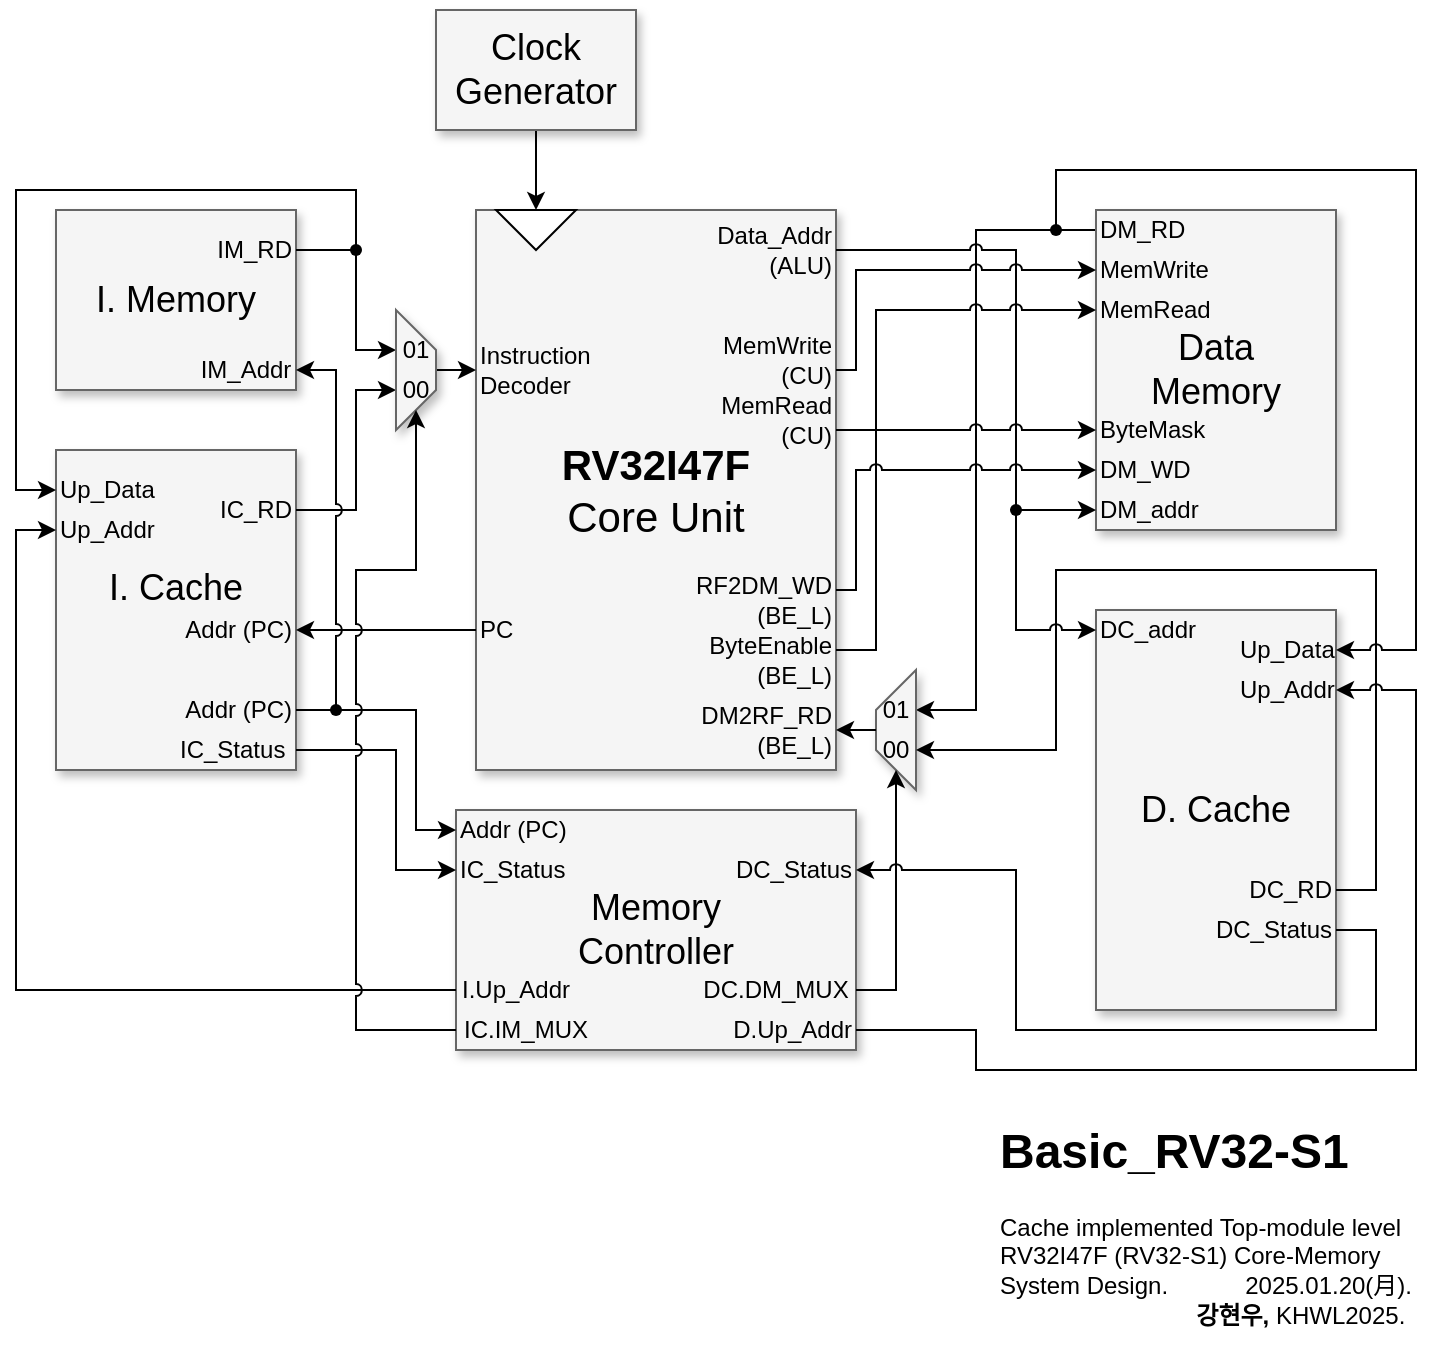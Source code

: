 <mxfile version="26.0.6">
  <diagram name="Page-1" id="90a13364-a465-7bf4-72fc-28e22215d7a0">
    <mxGraphModel dx="948" dy="1552" grid="1" gridSize="10" guides="1" tooltips="1" connect="1" arrows="1" fold="1" page="1" pageScale="1.5" pageWidth="1169" pageHeight="826" background="none" math="0" shadow="0">
      <root>
        <mxCell id="0" style=";html=1;" />
        <mxCell id="1" style=";html=1;" parent="0" />
        <mxCell id="vSUFQTlU9pvVbKKtqVWv-30" value="" style="group" parent="1" vertex="1" connectable="0">
          <mxGeometry x="1080" y="640" width="120" height="200" as="geometry" />
        </mxCell>
        <mxCell id="3a17f1ce550125da-5" value="D. Cache" style="whiteSpace=wrap;html=1;shadow=1;fontSize=18;fillColor=#f5f5f5;strokeColor=#666666;container=0;" parent="vSUFQTlU9pvVbKKtqVWv-30" vertex="1">
          <mxGeometry width="120" height="200" as="geometry" />
        </mxCell>
        <mxCell id="TZqJoyw8SQo_n2cczf-P-13" value="DC_addr" style="text;html=1;align=left;verticalAlign=middle;whiteSpace=wrap;rounded=0;container=0;" parent="vSUFQTlU9pvVbKKtqVWv-30" vertex="1">
          <mxGeometry width="60" height="20" as="geometry" />
        </mxCell>
        <mxCell id="TZqJoyw8SQo_n2cczf-P-17" value="DC_RD" style="text;html=1;align=right;verticalAlign=middle;whiteSpace=wrap;rounded=0;container=0;" parent="vSUFQTlU9pvVbKKtqVWv-30" vertex="1">
          <mxGeometry x="70" y="130" width="50" height="20" as="geometry" />
        </mxCell>
        <mxCell id="TZqJoyw8SQo_n2cczf-P-18" value="DC_Status" style="text;html=1;align=right;verticalAlign=middle;whiteSpace=wrap;rounded=0;container=0;" parent="vSUFQTlU9pvVbKKtqVWv-30" vertex="1">
          <mxGeometry x="60" y="150" width="60" height="20" as="geometry" />
        </mxCell>
        <mxCell id="TZqJoyw8SQo_n2cczf-P-19" value="Up_Addr" style="text;html=1;align=left;verticalAlign=middle;whiteSpace=wrap;rounded=0;container=0;" parent="vSUFQTlU9pvVbKKtqVWv-30" vertex="1">
          <mxGeometry x="70" y="30" width="50" height="20" as="geometry" />
        </mxCell>
        <mxCell id="TZqJoyw8SQo_n2cczf-P-20" value="Up_Data" style="text;html=1;align=left;verticalAlign=middle;whiteSpace=wrap;rounded=0;container=0;" parent="vSUFQTlU9pvVbKKtqVWv-30" vertex="1">
          <mxGeometry x="70" y="10" width="50" height="20" as="geometry" />
        </mxCell>
        <mxCell id="3a17f1ce550125da-2" value="&lt;div&gt;&lt;font style=&quot;font-size: 21px;&quot;&gt;&lt;b&gt;RV32I47&lt;/b&gt;&lt;/font&gt;&lt;b style=&quot;font-size: 21px; background-color: transparent;&quot;&gt;F&lt;/b&gt;&lt;/div&gt;&lt;div&gt;&lt;font style=&quot;font-size: 21px;&quot;&gt;Core Unit&lt;/font&gt;&lt;/div&gt;" style="whiteSpace=wrap;html=1;shadow=1;fontSize=18;fillColor=#f5f5f5;strokeColor=#666666;" parent="1" vertex="1">
          <mxGeometry x="770" y="440" width="180" height="280" as="geometry" />
        </mxCell>
        <mxCell id="3a17f1ce550125da-10" value="Memory&lt;div&gt;Controller&lt;/div&gt;" style="whiteSpace=wrap;html=1;shadow=1;fontSize=18;fillColor=#f5f5f5;strokeColor=#666666;" parent="1" vertex="1">
          <mxGeometry x="760" y="740" width="200" height="120" as="geometry" />
        </mxCell>
        <mxCell id="0PxaPcuy5lQX8IVzOLOX-10" style="edgeStyle=orthogonalEdgeStyle;rounded=0;orthogonalLoop=1;jettySize=auto;html=1;entryX=0;entryY=0.5;entryDx=0;entryDy=0;" parent="1" source="3a17f1ce550125da-11" target="0PxaPcuy5lQX8IVzOLOX-9" edge="1">
          <mxGeometry relative="1" as="geometry" />
        </mxCell>
        <mxCell id="3a17f1ce550125da-11" value="Clock&lt;div&gt;Generator&lt;/div&gt;" style="whiteSpace=wrap;html=1;shadow=1;fontSize=18;fillColor=#f5f5f5;strokeColor=#666666;" parent="1" vertex="1">
          <mxGeometry x="750" y="340" width="100" height="60" as="geometry" />
        </mxCell>
        <mxCell id="vSUFQTlU9pvVbKKtqVWv-22" style="edgeStyle=orthogonalEdgeStyle;rounded=0;orthogonalLoop=1;jettySize=auto;html=1;entryX=1;entryY=0.5;entryDx=0;entryDy=0;" parent="1" source="yzXIWAhKr3S2XXen1-xH-17" target="I2NlqOw4OFW8eWiskqis-12" edge="1">
          <mxGeometry relative="1" as="geometry">
            <Array as="points">
              <mxPoint x="1020" y="450" />
              <mxPoint x="1020" y="690" />
            </Array>
          </mxGeometry>
        </mxCell>
        <mxCell id="0PxaPcuy5lQX8IVzOLOX-1" value="" style="group" parent="1" vertex="1" connectable="0">
          <mxGeometry x="560" y="440" width="120" height="90" as="geometry" />
        </mxCell>
        <mxCell id="3a17f1ce550125da-8" value="I. Memory" style="whiteSpace=wrap;html=1;shadow=1;fontSize=18;fillColor=#f5f5f5;strokeColor=#666666;" parent="0PxaPcuy5lQX8IVzOLOX-1" vertex="1">
          <mxGeometry width="120" height="90" as="geometry" />
        </mxCell>
        <mxCell id="yzXIWAhKr3S2XXen1-xH-5" value="IM_RD" style="text;html=1;align=right;verticalAlign=middle;whiteSpace=wrap;rounded=0;" parent="0PxaPcuy5lQX8IVzOLOX-1" vertex="1">
          <mxGeometry x="80" y="10" width="40" height="20" as="geometry" />
        </mxCell>
        <mxCell id="0PxaPcuy5lQX8IVzOLOX-42" value="IM_Addr" style="text;html=1;align=center;verticalAlign=middle;whiteSpace=wrap;rounded=0;" parent="0PxaPcuy5lQX8IVzOLOX-1" vertex="1">
          <mxGeometry x="70" y="70" width="50" height="20" as="geometry" />
        </mxCell>
        <mxCell id="0PxaPcuy5lQX8IVzOLOX-2" value="" style="group" parent="1" vertex="1" connectable="0">
          <mxGeometry x="560" y="560" width="120" height="160" as="geometry" />
        </mxCell>
        <mxCell id="0PxaPcuy5lQX8IVzOLOX-3" value="I. Cache&lt;div&gt;&lt;br&gt;&lt;/div&gt;" style="whiteSpace=wrap;html=1;shadow=1;fontSize=18;fillColor=#f5f5f5;strokeColor=#666666;" parent="0PxaPcuy5lQX8IVzOLOX-2" vertex="1">
          <mxGeometry width="120" height="160" as="geometry" />
        </mxCell>
        <mxCell id="0PxaPcuy5lQX8IVzOLOX-4" value="IC_RD" style="text;html=1;align=right;verticalAlign=middle;whiteSpace=wrap;rounded=0;" parent="0PxaPcuy5lQX8IVzOLOX-2" vertex="1">
          <mxGeometry x="80" y="20" width="40" height="20" as="geometry" />
        </mxCell>
        <mxCell id="0PxaPcuy5lQX8IVzOLOX-5" value="Addr (PC)" style="text;html=1;align=right;verticalAlign=middle;whiteSpace=wrap;rounded=0;" parent="0PxaPcuy5lQX8IVzOLOX-2" vertex="1">
          <mxGeometry x="60" y="80" width="60" height="20" as="geometry" />
        </mxCell>
        <mxCell id="0PxaPcuy5lQX8IVzOLOX-19" value="Up_Addr" style="text;html=1;align=left;verticalAlign=middle;whiteSpace=wrap;rounded=0;" parent="0PxaPcuy5lQX8IVzOLOX-2" vertex="1">
          <mxGeometry y="30" width="50" height="20" as="geometry" />
        </mxCell>
        <mxCell id="0PxaPcuy5lQX8IVzOLOX-20" value="IC_Status" style="text;html=1;align=left;verticalAlign=middle;whiteSpace=wrap;rounded=0;" parent="0PxaPcuy5lQX8IVzOLOX-2" vertex="1">
          <mxGeometry x="60" y="140" width="60" height="20" as="geometry" />
        </mxCell>
        <mxCell id="0PxaPcuy5lQX8IVzOLOX-25" value="Up_Data" style="text;html=1;align=left;verticalAlign=middle;whiteSpace=wrap;rounded=0;" parent="0PxaPcuy5lQX8IVzOLOX-2" vertex="1">
          <mxGeometry y="10" width="50" height="20" as="geometry" />
        </mxCell>
        <mxCell id="TZqJoyw8SQo_n2cczf-P-25" value="Addr (PC)" style="text;html=1;align=right;verticalAlign=middle;whiteSpace=wrap;rounded=0;" parent="0PxaPcuy5lQX8IVzOLOX-2" vertex="1">
          <mxGeometry x="60" y="120" width="60" height="20" as="geometry" />
        </mxCell>
        <mxCell id="0PxaPcuy5lQX8IVzOLOX-9" value="" style="triangle;whiteSpace=wrap;html=1;rotation=90;" parent="1" vertex="1">
          <mxGeometry x="790" y="430" width="20" height="40" as="geometry" />
        </mxCell>
        <mxCell id="0PxaPcuy5lQX8IVzOLOX-21" value="IC_Status" style="text;html=1;align=left;verticalAlign=middle;whiteSpace=wrap;rounded=0;" parent="1" vertex="1">
          <mxGeometry x="760" y="760" width="60" height="20" as="geometry" />
        </mxCell>
        <mxCell id="yCRBKu3NA8U0qdzCXT5R-9" style="edgeStyle=orthogonalEdgeStyle;rounded=0;orthogonalLoop=1;jettySize=auto;html=1;entryX=0;entryY=0.5;entryDx=0;entryDy=0;exitX=0;exitY=0.5;exitDx=0;exitDy=0;" parent="1" source="0PxaPcuy5lQX8IVzOLOX-22" target="0PxaPcuy5lQX8IVzOLOX-19" edge="1">
          <mxGeometry relative="1" as="geometry">
            <Array as="points">
              <mxPoint x="540" y="830" />
              <mxPoint x="540" y="600" />
            </Array>
          </mxGeometry>
        </mxCell>
        <mxCell id="0PxaPcuy5lQX8IVzOLOX-22" value="I.Up_Addr" style="text;html=1;align=center;verticalAlign=middle;whiteSpace=wrap;rounded=0;" parent="1" vertex="1">
          <mxGeometry x="760" y="820" width="60" height="20" as="geometry" />
        </mxCell>
        <mxCell id="0PxaPcuy5lQX8IVzOLOX-24" style="edgeStyle=orthogonalEdgeStyle;rounded=0;orthogonalLoop=1;jettySize=auto;html=1;entryX=0;entryY=0.5;entryDx=0;entryDy=0;exitX=1;exitY=0.5;exitDx=0;exitDy=0;" parent="1" source="0PxaPcuy5lQX8IVzOLOX-20" target="0PxaPcuy5lQX8IVzOLOX-21" edge="1">
          <mxGeometry relative="1" as="geometry">
            <Array as="points">
              <mxPoint x="730" y="710" />
              <mxPoint x="730" y="770" />
            </Array>
          </mxGeometry>
        </mxCell>
        <mxCell id="0PxaPcuy5lQX8IVzOLOX-46" value="Instruction&lt;br&gt;Decoder" style="text;html=1;align=left;verticalAlign=middle;whiteSpace=wrap;rounded=0;" parent="1" vertex="1">
          <mxGeometry x="770" y="510" width="60" height="20" as="geometry" />
        </mxCell>
        <mxCell id="yCRBKu3NA8U0qdzCXT5R-3" style="edgeStyle=orthogonalEdgeStyle;rounded=0;orthogonalLoop=1;jettySize=auto;html=1;entryX=0;entryY=0.5;entryDx=0;entryDy=0;jumpStyle=arc;" parent="1" source="TZqJoyw8SQo_n2cczf-P-30" target="0PxaPcuy5lQX8IVzOLOX-25" edge="1">
          <mxGeometry relative="1" as="geometry">
            <Array as="points">
              <mxPoint x="710" y="430" />
              <mxPoint x="540" y="430" />
              <mxPoint x="540" y="580" />
            </Array>
          </mxGeometry>
        </mxCell>
        <mxCell id="TZqJoyw8SQo_n2cczf-P-24" style="edgeStyle=orthogonalEdgeStyle;rounded=0;orthogonalLoop=1;jettySize=auto;html=1;entryX=1;entryY=0.5;entryDx=0;entryDy=0;fontFamily=Helvetica;fontSize=12;fontColor=default;" parent="1" source="TZqJoyw8SQo_n2cczf-P-5" target="0PxaPcuy5lQX8IVzOLOX-5" edge="1">
          <mxGeometry relative="1" as="geometry" />
        </mxCell>
        <mxCell id="TZqJoyw8SQo_n2cczf-P-5" value="PC" style="text;html=1;align=left;verticalAlign=middle;whiteSpace=wrap;rounded=0;" parent="1" vertex="1">
          <mxGeometry x="770" y="640" width="20" height="20" as="geometry" />
        </mxCell>
        <mxCell id="TZqJoyw8SQo_n2cczf-P-7" value="Addr (PC)" style="text;html=1;align=left;verticalAlign=middle;whiteSpace=wrap;rounded=0;" parent="1" vertex="1">
          <mxGeometry x="760" y="740" width="60" height="20" as="geometry" />
        </mxCell>
        <mxCell id="TZqJoyw8SQo_n2cczf-P-26" style="edgeStyle=orthogonalEdgeStyle;rounded=0;orthogonalLoop=1;jettySize=auto;html=1;entryX=0;entryY=0.5;entryDx=0;entryDy=0;fontFamily=Helvetica;fontSize=12;fontColor=default;" parent="1" source="TZqJoyw8SQo_n2cczf-P-25" target="TZqJoyw8SQo_n2cczf-P-7" edge="1">
          <mxGeometry relative="1" as="geometry">
            <Array as="points">
              <mxPoint x="740" y="690" />
              <mxPoint x="740" y="750" />
            </Array>
          </mxGeometry>
        </mxCell>
        <mxCell id="TZqJoyw8SQo_n2cczf-P-28" value="" style="shape=waypoint;sketch=0;size=6;pointerEvents=1;points=[];fillColor=none;resizable=0;rotatable=0;perimeter=centerPerimeter;snapToPoint=1;align=center;verticalAlign=top;fontFamily=Helvetica;fontSize=12;fontColor=default;" parent="1" vertex="1">
          <mxGeometry x="690" y="680" width="20" height="20" as="geometry" />
        </mxCell>
        <mxCell id="TZqJoyw8SQo_n2cczf-P-29" style="edgeStyle=orthogonalEdgeStyle;rounded=0;orthogonalLoop=1;jettySize=auto;html=1;entryX=0;entryY=0.5;entryDx=0;entryDy=0;fontFamily=Helvetica;fontSize=12;fontColor=default;exitX=1;exitY=0.5;exitDx=0;exitDy=0;" parent="1" source="yzXIWAhKr3S2XXen1-xH-5" target="I2NlqOw4OFW8eWiskqis-13" edge="1">
          <mxGeometry relative="1" as="geometry">
            <Array as="points">
              <mxPoint x="710" y="460" />
              <mxPoint x="710" y="510" />
            </Array>
          </mxGeometry>
        </mxCell>
        <mxCell id="TZqJoyw8SQo_n2cczf-P-30" value="" style="shape=waypoint;sketch=0;size=6;pointerEvents=1;points=[];fillColor=none;resizable=0;rotatable=0;perimeter=centerPerimeter;snapToPoint=1;align=center;verticalAlign=top;fontFamily=Helvetica;fontSize=12;fontColor=default;" parent="1" vertex="1">
          <mxGeometry x="700" y="450" width="20" height="20" as="geometry" />
        </mxCell>
        <mxCell id="TZqJoyw8SQo_n2cczf-P-36" style="edgeStyle=orthogonalEdgeStyle;rounded=0;orthogonalLoop=1;jettySize=auto;html=1;entryX=0;entryY=0.5;entryDx=0;entryDy=0;fontFamily=Helvetica;fontSize=12;fontColor=default;exitX=0.5;exitY=0;exitDx=0;exitDy=0;" parent="1" source="TZqJoyw8SQo_n2cczf-P-31" target="0PxaPcuy5lQX8IVzOLOX-46" edge="1">
          <mxGeometry relative="1" as="geometry" />
        </mxCell>
        <mxCell id="TZqJoyw8SQo_n2cczf-P-35" style="edgeStyle=orthogonalEdgeStyle;rounded=0;orthogonalLoop=1;jettySize=auto;html=1;entryX=0;entryY=0.5;entryDx=0;entryDy=0;fontFamily=Helvetica;fontSize=12;fontColor=default;" parent="1" source="0PxaPcuy5lQX8IVzOLOX-4" target="TZqJoyw8SQo_n2cczf-P-34" edge="1">
          <mxGeometry relative="1" as="geometry">
            <Array as="points">
              <mxPoint x="710" y="590" />
              <mxPoint x="710" y="530" />
            </Array>
          </mxGeometry>
        </mxCell>
        <mxCell id="TZqJoyw8SQo_n2cczf-P-37" value="" style="group" parent="1" vertex="1" connectable="0">
          <mxGeometry x="730" y="490" width="20" height="60" as="geometry" />
        </mxCell>
        <mxCell id="TZqJoyw8SQo_n2cczf-P-31" value="" style="shape=trapezoid;perimeter=trapezoidPerimeter;whiteSpace=wrap;html=1;fixedSize=1;pointerEvents=0;align=center;verticalAlign=top;fontFamily=Helvetica;fontSize=12;fontColor=#333333;fillColor=#f5f5f5;strokeColor=#666666;shadow=1;rotation=90;" parent="TZqJoyw8SQo_n2cczf-P-37" vertex="1">
          <mxGeometry x="-20" y="20" width="60" height="20" as="geometry" />
        </mxCell>
        <mxCell id="TZqJoyw8SQo_n2cczf-P-34" value="&lt;span style=&quot;background-color: transparent;&quot;&gt;00&lt;/span&gt;" style="text;html=1;align=center;verticalAlign=middle;whiteSpace=wrap;rounded=0;fontFamily=Helvetica;fontSize=12;fontColor=default;" parent="TZqJoyw8SQo_n2cczf-P-37" vertex="1">
          <mxGeometry y="30" width="20" height="20" as="geometry" />
        </mxCell>
        <mxCell id="I2NlqOw4OFW8eWiskqis-13" value="&lt;span style=&quot;background-color: transparent;&quot;&gt;01&lt;/span&gt;" style="text;html=1;align=center;verticalAlign=middle;whiteSpace=wrap;rounded=0;fontFamily=Helvetica;fontSize=12;fontColor=default;" vertex="1" parent="TZqJoyw8SQo_n2cczf-P-37">
          <mxGeometry y="10" width="20" height="20" as="geometry" />
        </mxCell>
        <mxCell id="TZqJoyw8SQo_n2cczf-P-27" style="edgeStyle=orthogonalEdgeStyle;rounded=0;orthogonalLoop=1;jettySize=auto;html=1;entryX=1;entryY=0.5;entryDx=0;entryDy=0;fontFamily=Helvetica;fontSize=12;fontColor=default;jumpStyle=arc;" parent="1" source="TZqJoyw8SQo_n2cczf-P-25" target="0PxaPcuy5lQX8IVzOLOX-42" edge="1">
          <mxGeometry relative="1" as="geometry">
            <Array as="points">
              <mxPoint x="700" y="690" />
              <mxPoint x="700" y="520" />
            </Array>
          </mxGeometry>
        </mxCell>
        <mxCell id="TZqJoyw8SQo_n2cczf-P-41" style="edgeStyle=orthogonalEdgeStyle;rounded=0;orthogonalLoop=1;jettySize=auto;html=1;entryX=1;entryY=0.5;entryDx=0;entryDy=0;fontFamily=Helvetica;fontSize=12;fontColor=default;jumpStyle=arc;exitX=0;exitY=0.5;exitDx=0;exitDy=0;" parent="1" source="TZqJoyw8SQo_n2cczf-P-40" target="TZqJoyw8SQo_n2cczf-P-31" edge="1">
          <mxGeometry relative="1" as="geometry">
            <Array as="points">
              <mxPoint x="710" y="850" />
              <mxPoint x="710" y="620" />
              <mxPoint x="740" y="620" />
            </Array>
          </mxGeometry>
        </mxCell>
        <mxCell id="TZqJoyw8SQo_n2cczf-P-40" value="IC.IM_MUX" style="text;html=1;align=center;verticalAlign=middle;whiteSpace=wrap;rounded=0;" parent="1" vertex="1">
          <mxGeometry x="760" y="840" width="70" height="20" as="geometry" />
        </mxCell>
        <mxCell id="vSUFQTlU9pvVbKKtqVWv-1" value="DC_Status" style="text;html=1;align=right;verticalAlign=middle;whiteSpace=wrap;rounded=0;" parent="1" vertex="1">
          <mxGeometry x="900" y="760" width="60" height="20" as="geometry" />
        </mxCell>
        <mxCell id="vSUFQTlU9pvVbKKtqVWv-4" value="&lt;div&gt;DM2RF_RD&lt;/div&gt;(BE_L)" style="text;html=1;align=right;verticalAlign=middle;whiteSpace=wrap;rounded=0;" parent="1" vertex="1">
          <mxGeometry x="880" y="685" width="70" height="30" as="geometry" />
        </mxCell>
        <mxCell id="vSUFQTlU9pvVbKKtqVWv-8" value="MemWrite&lt;div&gt;(CU)&lt;/div&gt;" style="text;html=1;align=right;verticalAlign=middle;whiteSpace=wrap;rounded=0;" parent="1" vertex="1">
          <mxGeometry x="890" y="500" width="60" height="30" as="geometry" />
        </mxCell>
        <mxCell id="vSUFQTlU9pvVbKKtqVWv-9" value="MemRead&lt;div&gt;(CU)&lt;/div&gt;" style="text;html=1;align=right;verticalAlign=middle;whiteSpace=wrap;rounded=0;" parent="1" vertex="1">
          <mxGeometry x="890" y="530" width="60" height="30" as="geometry" />
        </mxCell>
        <mxCell id="vSUFQTlU9pvVbKKtqVWv-12" value="&lt;div&gt;ByteEnable&lt;/div&gt;(BE_L)" style="text;html=1;align=right;verticalAlign=middle;whiteSpace=wrap;rounded=0;" parent="1" vertex="1">
          <mxGeometry x="880" y="650" width="70" height="30" as="geometry" />
        </mxCell>
        <mxCell id="vSUFQTlU9pvVbKKtqVWv-15" value="RF2DM_WD&lt;div&gt;(BE_L)&lt;/div&gt;" style="text;html=1;align=right;verticalAlign=middle;whiteSpace=wrap;rounded=0;" parent="1" vertex="1">
          <mxGeometry x="880" y="620" width="70" height="30" as="geometry" />
        </mxCell>
        <mxCell id="vSUFQTlU9pvVbKKtqVWv-23" value="" style="group;rotation=-180;" parent="1" vertex="1" connectable="0">
          <mxGeometry x="970" y="670" width="20" height="60" as="geometry" />
        </mxCell>
        <mxCell id="vSUFQTlU9pvVbKKtqVWv-24" value="" style="shape=trapezoid;perimeter=trapezoidPerimeter;whiteSpace=wrap;html=1;fixedSize=1;pointerEvents=0;align=center;verticalAlign=top;fontFamily=Helvetica;fontSize=12;fontColor=#333333;fillColor=#f5f5f5;strokeColor=#666666;shadow=1;rotation=-90;" parent="vSUFQTlU9pvVbKKtqVWv-23" vertex="1">
          <mxGeometry x="-20" y="20" width="60" height="20" as="geometry" />
        </mxCell>
        <mxCell id="vSUFQTlU9pvVbKKtqVWv-25" value="00" style="text;html=1;align=center;verticalAlign=middle;whiteSpace=wrap;rounded=0;fontFamily=Helvetica;fontSize=12;fontColor=default;rotation=0;" parent="vSUFQTlU9pvVbKKtqVWv-23" vertex="1">
          <mxGeometry y="30" width="20" height="20" as="geometry" />
        </mxCell>
        <mxCell id="I2NlqOw4OFW8eWiskqis-12" value="01" style="text;html=1;align=center;verticalAlign=middle;whiteSpace=wrap;rounded=0;fontFamily=Helvetica;fontSize=12;fontColor=default;rotation=0;" vertex="1" parent="vSUFQTlU9pvVbKKtqVWv-23">
          <mxGeometry y="10" width="20" height="20" as="geometry" />
        </mxCell>
        <mxCell id="vSUFQTlU9pvVbKKtqVWv-28" style="edgeStyle=orthogonalEdgeStyle;rounded=0;orthogonalLoop=1;jettySize=auto;html=1;entryX=1;entryY=0.5;entryDx=0;entryDy=0;exitX=0.5;exitY=0;exitDx=0;exitDy=0;" parent="1" source="vSUFQTlU9pvVbKKtqVWv-24" target="vSUFQTlU9pvVbKKtqVWv-4" edge="1">
          <mxGeometry relative="1" as="geometry">
            <Array as="points">
              <mxPoint x="960" y="700" />
              <mxPoint x="960" y="700" />
            </Array>
          </mxGeometry>
        </mxCell>
        <mxCell id="vSUFQTlU9pvVbKKtqVWv-29" value="" style="group" parent="1" vertex="1" connectable="0">
          <mxGeometry x="1080" y="440" width="120" height="160" as="geometry" />
        </mxCell>
        <mxCell id="yzXIWAhKr3S2XXen1-xH-7" value="&lt;font&gt;Data&lt;/font&gt;&lt;div&gt;&lt;font&gt;Memory&lt;/font&gt;&lt;/div&gt;" style="whiteSpace=wrap;html=1;shadow=1;fontSize=18;fillColor=#f5f5f5;strokeColor=#666666;" parent="vSUFQTlU9pvVbKKtqVWv-29" vertex="1">
          <mxGeometry width="120" height="160" as="geometry" />
        </mxCell>
        <mxCell id="yzXIWAhKr3S2XXen1-xH-8" value="MemWrite" style="text;html=1;align=left;verticalAlign=middle;whiteSpace=wrap;rounded=0;" parent="vSUFQTlU9pvVbKKtqVWv-29" vertex="1">
          <mxGeometry y="20" width="60" height="20" as="geometry" />
        </mxCell>
        <mxCell id="yzXIWAhKr3S2XXen1-xH-9" value="MemRead" style="text;html=1;align=left;verticalAlign=middle;whiteSpace=wrap;rounded=0;" parent="vSUFQTlU9pvVbKKtqVWv-29" vertex="1">
          <mxGeometry y="40" width="60" height="20" as="geometry" />
        </mxCell>
        <mxCell id="yzXIWAhKr3S2XXen1-xH-10" value="ByteMask" style="text;html=1;align=left;verticalAlign=middle;whiteSpace=wrap;rounded=0;" parent="vSUFQTlU9pvVbKKtqVWv-29" vertex="1">
          <mxGeometry y="100" width="60" height="20" as="geometry" />
        </mxCell>
        <mxCell id="yzXIWAhKr3S2XXen1-xH-11" value="DM_WD" style="text;html=1;align=left;verticalAlign=middle;whiteSpace=wrap;rounded=0;" parent="vSUFQTlU9pvVbKKtqVWv-29" vertex="1">
          <mxGeometry y="120" width="60" height="20" as="geometry" />
        </mxCell>
        <mxCell id="yzXIWAhKr3S2XXen1-xH-12" value="DM_addr" style="text;html=1;align=left;verticalAlign=middle;whiteSpace=wrap;rounded=0;" parent="vSUFQTlU9pvVbKKtqVWv-29" vertex="1">
          <mxGeometry y="140" width="60" height="20" as="geometry" />
        </mxCell>
        <mxCell id="yzXIWAhKr3S2XXen1-xH-17" value="DM_RD" style="text;html=1;align=left;verticalAlign=middle;whiteSpace=wrap;rounded=0;" parent="vSUFQTlU9pvVbKKtqVWv-29" vertex="1">
          <mxGeometry width="50" height="20" as="geometry" />
        </mxCell>
        <mxCell id="vSUFQTlU9pvVbKKtqVWv-31" style="edgeStyle=orthogonalEdgeStyle;rounded=0;orthogonalLoop=1;jettySize=auto;html=1;entryX=1;entryY=0.5;entryDx=0;entryDy=0;" parent="1" source="TZqJoyw8SQo_n2cczf-P-17" target="vSUFQTlU9pvVbKKtqVWv-25" edge="1">
          <mxGeometry relative="1" as="geometry">
            <Array as="points">
              <mxPoint x="1220" y="780" />
              <mxPoint x="1220" y="620" />
              <mxPoint x="1060" y="620" />
              <mxPoint x="1060" y="710" />
            </Array>
          </mxGeometry>
        </mxCell>
        <mxCell id="I2NlqOw4OFW8eWiskqis-1" value="" style="shape=waypoint;sketch=0;size=6;pointerEvents=1;points=[];fillColor=none;resizable=0;rotatable=0;perimeter=centerPerimeter;snapToPoint=1;" vertex="1" parent="1">
          <mxGeometry x="1050" y="440" width="20" height="20" as="geometry" />
        </mxCell>
        <mxCell id="I2NlqOw4OFW8eWiskqis-2" value="D.Up_Addr" style="text;html=1;align=right;verticalAlign=middle;whiteSpace=wrap;rounded=0;" vertex="1" parent="1">
          <mxGeometry x="890" y="840" width="70" height="20" as="geometry" />
        </mxCell>
        <mxCell id="I2NlqOw4OFW8eWiskqis-4" style="edgeStyle=orthogonalEdgeStyle;rounded=0;orthogonalLoop=1;jettySize=auto;html=1;entryX=0;entryY=0.5;entryDx=0;entryDy=0;" edge="1" parent="1" source="I2NlqOw4OFW8eWiskqis-3" target="vSUFQTlU9pvVbKKtqVWv-24">
          <mxGeometry relative="1" as="geometry" />
        </mxCell>
        <mxCell id="I2NlqOw4OFW8eWiskqis-3" value="DC.DM_MUX" style="text;html=1;align=center;verticalAlign=middle;whiteSpace=wrap;rounded=0;" vertex="1" parent="1">
          <mxGeometry x="880" y="820" width="80" height="20" as="geometry" />
        </mxCell>
        <mxCell id="I2NlqOw4OFW8eWiskqis-8" style="edgeStyle=orthogonalEdgeStyle;rounded=0;orthogonalLoop=1;jettySize=auto;html=1;entryX=0;entryY=0.5;entryDx=0;entryDy=0;jumpStyle=arc;" edge="1" parent="1" source="I2NlqOw4OFW8eWiskqis-7" target="TZqJoyw8SQo_n2cczf-P-13">
          <mxGeometry relative="1" as="geometry">
            <Array as="points">
              <mxPoint x="1040" y="460" />
              <mxPoint x="1040" y="650" />
            </Array>
          </mxGeometry>
        </mxCell>
        <mxCell id="I2NlqOw4OFW8eWiskqis-7" value="Data_Addr&lt;div&gt;(ALU)&lt;/div&gt;" style="text;html=1;align=right;verticalAlign=middle;whiteSpace=wrap;rounded=0;" vertex="1" parent="1">
          <mxGeometry x="890" y="440" width="60" height="40" as="geometry" />
        </mxCell>
        <mxCell id="I2NlqOw4OFW8eWiskqis-10" style="edgeStyle=orthogonalEdgeStyle;rounded=0;orthogonalLoop=1;jettySize=auto;html=1;entryX=0;entryY=0.5;entryDx=0;entryDy=0;" edge="1" parent="1" source="I2NlqOw4OFW8eWiskqis-9" target="yzXIWAhKr3S2XXen1-xH-12">
          <mxGeometry relative="1" as="geometry" />
        </mxCell>
        <mxCell id="I2NlqOw4OFW8eWiskqis-9" value="" style="shape=waypoint;sketch=0;size=6;pointerEvents=1;points=[];fillColor=none;resizable=0;rotatable=0;perimeter=centerPerimeter;snapToPoint=1;" vertex="1" parent="1">
          <mxGeometry x="1030" y="580" width="20" height="20" as="geometry" />
        </mxCell>
        <mxCell id="vSUFQTlU9pvVbKKtqVWv-10" style="edgeStyle=orthogonalEdgeStyle;rounded=0;orthogonalLoop=1;jettySize=auto;html=1;entryX=0;entryY=0.5;entryDx=0;entryDy=0;jumpStyle=arc;" parent="1" source="vSUFQTlU9pvVbKKtqVWv-8" target="yzXIWAhKr3S2XXen1-xH-8" edge="1">
          <mxGeometry relative="1" as="geometry">
            <Array as="points">
              <mxPoint x="960" y="520" />
              <mxPoint x="960" y="470" />
            </Array>
          </mxGeometry>
        </mxCell>
        <mxCell id="vSUFQTlU9pvVbKKtqVWv-11" style="edgeStyle=orthogonalEdgeStyle;rounded=0;orthogonalLoop=1;jettySize=auto;html=1;entryX=0;entryY=0.5;entryDx=0;entryDy=0;jumpStyle=arc;" parent="1" source="vSUFQTlU9pvVbKKtqVWv-9" target="yzXIWAhKr3S2XXen1-xH-9" edge="1">
          <mxGeometry relative="1" as="geometry">
            <Array as="points">
              <mxPoint x="970" y="550" />
              <mxPoint x="970" y="490" />
            </Array>
          </mxGeometry>
        </mxCell>
        <mxCell id="vSUFQTlU9pvVbKKtqVWv-14" style="edgeStyle=orthogonalEdgeStyle;rounded=0;orthogonalLoop=1;jettySize=auto;html=1;entryX=0;entryY=0.5;entryDx=0;entryDy=0;jumpStyle=arc;" parent="1" source="vSUFQTlU9pvVbKKtqVWv-12" target="yzXIWAhKr3S2XXen1-xH-10" edge="1">
          <mxGeometry relative="1" as="geometry">
            <Array as="points">
              <mxPoint x="970" y="660" />
              <mxPoint x="970" y="550" />
            </Array>
          </mxGeometry>
        </mxCell>
        <mxCell id="vSUFQTlU9pvVbKKtqVWv-16" style="edgeStyle=orthogonalEdgeStyle;rounded=0;orthogonalLoop=1;jettySize=auto;html=1;entryX=0;entryY=0.5;entryDx=0;entryDy=0;jumpStyle=arc;" parent="1" source="vSUFQTlU9pvVbKKtqVWv-15" target="yzXIWAhKr3S2XXen1-xH-11" edge="1">
          <mxGeometry relative="1" as="geometry">
            <Array as="points">
              <mxPoint x="960" y="630" />
              <mxPoint x="960" y="570" />
            </Array>
          </mxGeometry>
        </mxCell>
        <mxCell id="vSUFQTlU9pvVbKKtqVWv-3" style="edgeStyle=orthogonalEdgeStyle;rounded=0;orthogonalLoop=1;jettySize=auto;html=1;entryX=1;entryY=0.5;entryDx=0;entryDy=0;jumpStyle=arc;" parent="1" source="TZqJoyw8SQo_n2cczf-P-18" target="vSUFQTlU9pvVbKKtqVWv-1" edge="1">
          <mxGeometry relative="1" as="geometry">
            <Array as="points">
              <mxPoint x="1220" y="800" />
              <mxPoint x="1220" y="850" />
              <mxPoint x="1040" y="850" />
              <mxPoint x="1040" y="770" />
            </Array>
          </mxGeometry>
        </mxCell>
        <mxCell id="I2NlqOw4OFW8eWiskqis-6" style="edgeStyle=orthogonalEdgeStyle;rounded=0;orthogonalLoop=1;jettySize=auto;html=1;entryX=1;entryY=0.5;entryDx=0;entryDy=0;jumpStyle=arc;exitX=1;exitY=0.5;exitDx=0;exitDy=0;" edge="1" parent="1" source="I2NlqOw4OFW8eWiskqis-2" target="TZqJoyw8SQo_n2cczf-P-19">
          <mxGeometry relative="1" as="geometry">
            <Array as="points">
              <mxPoint x="1020" y="850" />
              <mxPoint x="1020" y="870" />
              <mxPoint x="1240" y="870" />
              <mxPoint x="1240" y="680" />
            </Array>
          </mxGeometry>
        </mxCell>
        <mxCell id="vSUFQTlU9pvVbKKtqVWv-6" style="edgeStyle=orthogonalEdgeStyle;rounded=0;orthogonalLoop=1;jettySize=auto;html=1;entryX=1;entryY=0.5;entryDx=0;entryDy=0;jumpStyle=arc;" parent="1" source="I2NlqOw4OFW8eWiskqis-1" target="TZqJoyw8SQo_n2cczf-P-20" edge="1">
          <mxGeometry relative="1" as="geometry">
            <Array as="points">
              <mxPoint x="1060" y="420" />
              <mxPoint x="1240" y="420" />
              <mxPoint x="1240" y="660" />
            </Array>
          </mxGeometry>
        </mxCell>
        <mxCell id="I2NlqOw4OFW8eWiskqis-14" value="&lt;h1 style=&quot;margin-top: 0px;&quot;&gt;Basic_RV32-S1&lt;/h1&gt;&lt;p&gt;Cache implemented Top-module level&lt;br&gt;RV32I47F (RV32-S1) Core-Memory System Design.&lt;/p&gt;&lt;p&gt;&lt;br&gt;&lt;/p&gt;" style="text;html=1;whiteSpace=wrap;overflow=hidden;rounded=0;align=left;" vertex="1" parent="1">
          <mxGeometry x="1030" y="890" width="210" height="120" as="geometry" />
        </mxCell>
        <mxCell id="I2NlqOw4OFW8eWiskqis-15" value="&lt;span style=&quot;&quot;&gt;2025.01.20(月).&lt;/span&gt;&lt;div&gt;&lt;b&gt;강현우,&amp;nbsp;&lt;/b&gt;KHWL2025.&amp;nbsp;&lt;span style=&quot;&quot;&gt;&lt;br&gt;&lt;/span&gt;&lt;/div&gt;" style="text;html=1;align=right;verticalAlign=middle;whiteSpace=wrap;rounded=0;" vertex="1" parent="1">
          <mxGeometry x="1130" y="970" width="110" height="30" as="geometry" />
        </mxCell>
      </root>
    </mxGraphModel>
  </diagram>
</mxfile>
